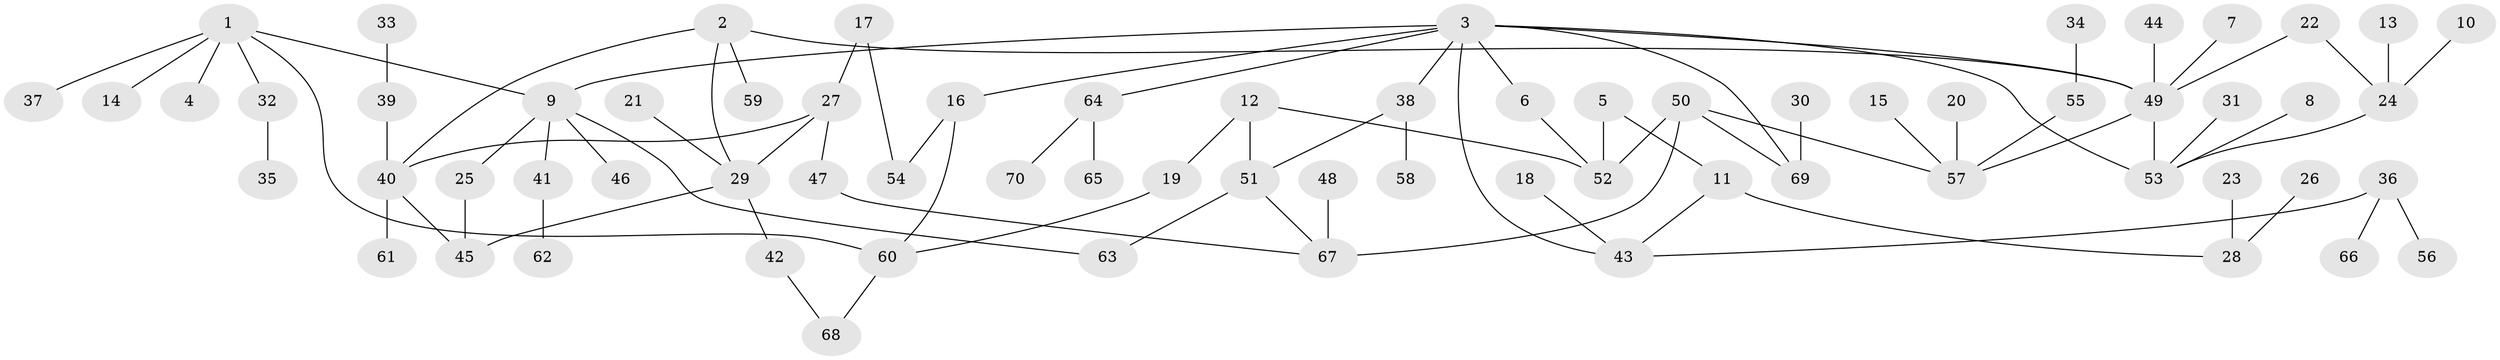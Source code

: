 // original degree distribution, {6: 0.04285714285714286, 2: 0.25, 5: 0.03571428571428571, 3: 0.17857142857142858, 8: 0.007142857142857143, 4: 0.07142857142857142, 1: 0.4142857142857143}
// Generated by graph-tools (version 1.1) at 2025/49/03/09/25 03:49:21]
// undirected, 70 vertices, 85 edges
graph export_dot {
graph [start="1"]
  node [color=gray90,style=filled];
  1;
  2;
  3;
  4;
  5;
  6;
  7;
  8;
  9;
  10;
  11;
  12;
  13;
  14;
  15;
  16;
  17;
  18;
  19;
  20;
  21;
  22;
  23;
  24;
  25;
  26;
  27;
  28;
  29;
  30;
  31;
  32;
  33;
  34;
  35;
  36;
  37;
  38;
  39;
  40;
  41;
  42;
  43;
  44;
  45;
  46;
  47;
  48;
  49;
  50;
  51;
  52;
  53;
  54;
  55;
  56;
  57;
  58;
  59;
  60;
  61;
  62;
  63;
  64;
  65;
  66;
  67;
  68;
  69;
  70;
  1 -- 4 [weight=1.0];
  1 -- 9 [weight=1.0];
  1 -- 14 [weight=1.0];
  1 -- 32 [weight=1.0];
  1 -- 37 [weight=1.0];
  1 -- 60 [weight=1.0];
  2 -- 29 [weight=1.0];
  2 -- 40 [weight=1.0];
  2 -- 49 [weight=1.0];
  2 -- 59 [weight=1.0];
  3 -- 6 [weight=1.0];
  3 -- 9 [weight=1.0];
  3 -- 16 [weight=1.0];
  3 -- 38 [weight=1.0];
  3 -- 43 [weight=1.0];
  3 -- 49 [weight=1.0];
  3 -- 53 [weight=1.0];
  3 -- 64 [weight=1.0];
  3 -- 69 [weight=1.0];
  5 -- 11 [weight=1.0];
  5 -- 52 [weight=1.0];
  6 -- 52 [weight=1.0];
  7 -- 49 [weight=1.0];
  8 -- 53 [weight=1.0];
  9 -- 25 [weight=1.0];
  9 -- 41 [weight=1.0];
  9 -- 46 [weight=1.0];
  9 -- 63 [weight=1.0];
  10 -- 24 [weight=1.0];
  11 -- 28 [weight=1.0];
  11 -- 43 [weight=1.0];
  12 -- 19 [weight=1.0];
  12 -- 51 [weight=1.0];
  12 -- 52 [weight=1.0];
  13 -- 24 [weight=1.0];
  15 -- 57 [weight=1.0];
  16 -- 54 [weight=1.0];
  16 -- 60 [weight=1.0];
  17 -- 27 [weight=1.0];
  17 -- 54 [weight=1.0];
  18 -- 43 [weight=1.0];
  19 -- 60 [weight=1.0];
  20 -- 57 [weight=1.0];
  21 -- 29 [weight=1.0];
  22 -- 24 [weight=1.0];
  22 -- 49 [weight=1.0];
  23 -- 28 [weight=1.0];
  24 -- 53 [weight=1.0];
  25 -- 45 [weight=1.0];
  26 -- 28 [weight=1.0];
  27 -- 29 [weight=1.0];
  27 -- 40 [weight=1.0];
  27 -- 47 [weight=1.0];
  29 -- 42 [weight=1.0];
  29 -- 45 [weight=1.0];
  30 -- 69 [weight=1.0];
  31 -- 53 [weight=1.0];
  32 -- 35 [weight=1.0];
  33 -- 39 [weight=1.0];
  34 -- 55 [weight=1.0];
  36 -- 43 [weight=1.0];
  36 -- 56 [weight=1.0];
  36 -- 66 [weight=1.0];
  38 -- 51 [weight=1.0];
  38 -- 58 [weight=1.0];
  39 -- 40 [weight=1.0];
  40 -- 45 [weight=1.0];
  40 -- 61 [weight=1.0];
  41 -- 62 [weight=1.0];
  42 -- 68 [weight=1.0];
  44 -- 49 [weight=1.0];
  47 -- 67 [weight=1.0];
  48 -- 67 [weight=1.0];
  49 -- 53 [weight=1.0];
  49 -- 57 [weight=1.0];
  50 -- 52 [weight=1.0];
  50 -- 57 [weight=1.0];
  50 -- 67 [weight=1.0];
  50 -- 69 [weight=1.0];
  51 -- 63 [weight=1.0];
  51 -- 67 [weight=1.0];
  55 -- 57 [weight=1.0];
  60 -- 68 [weight=1.0];
  64 -- 65 [weight=1.0];
  64 -- 70 [weight=1.0];
}
